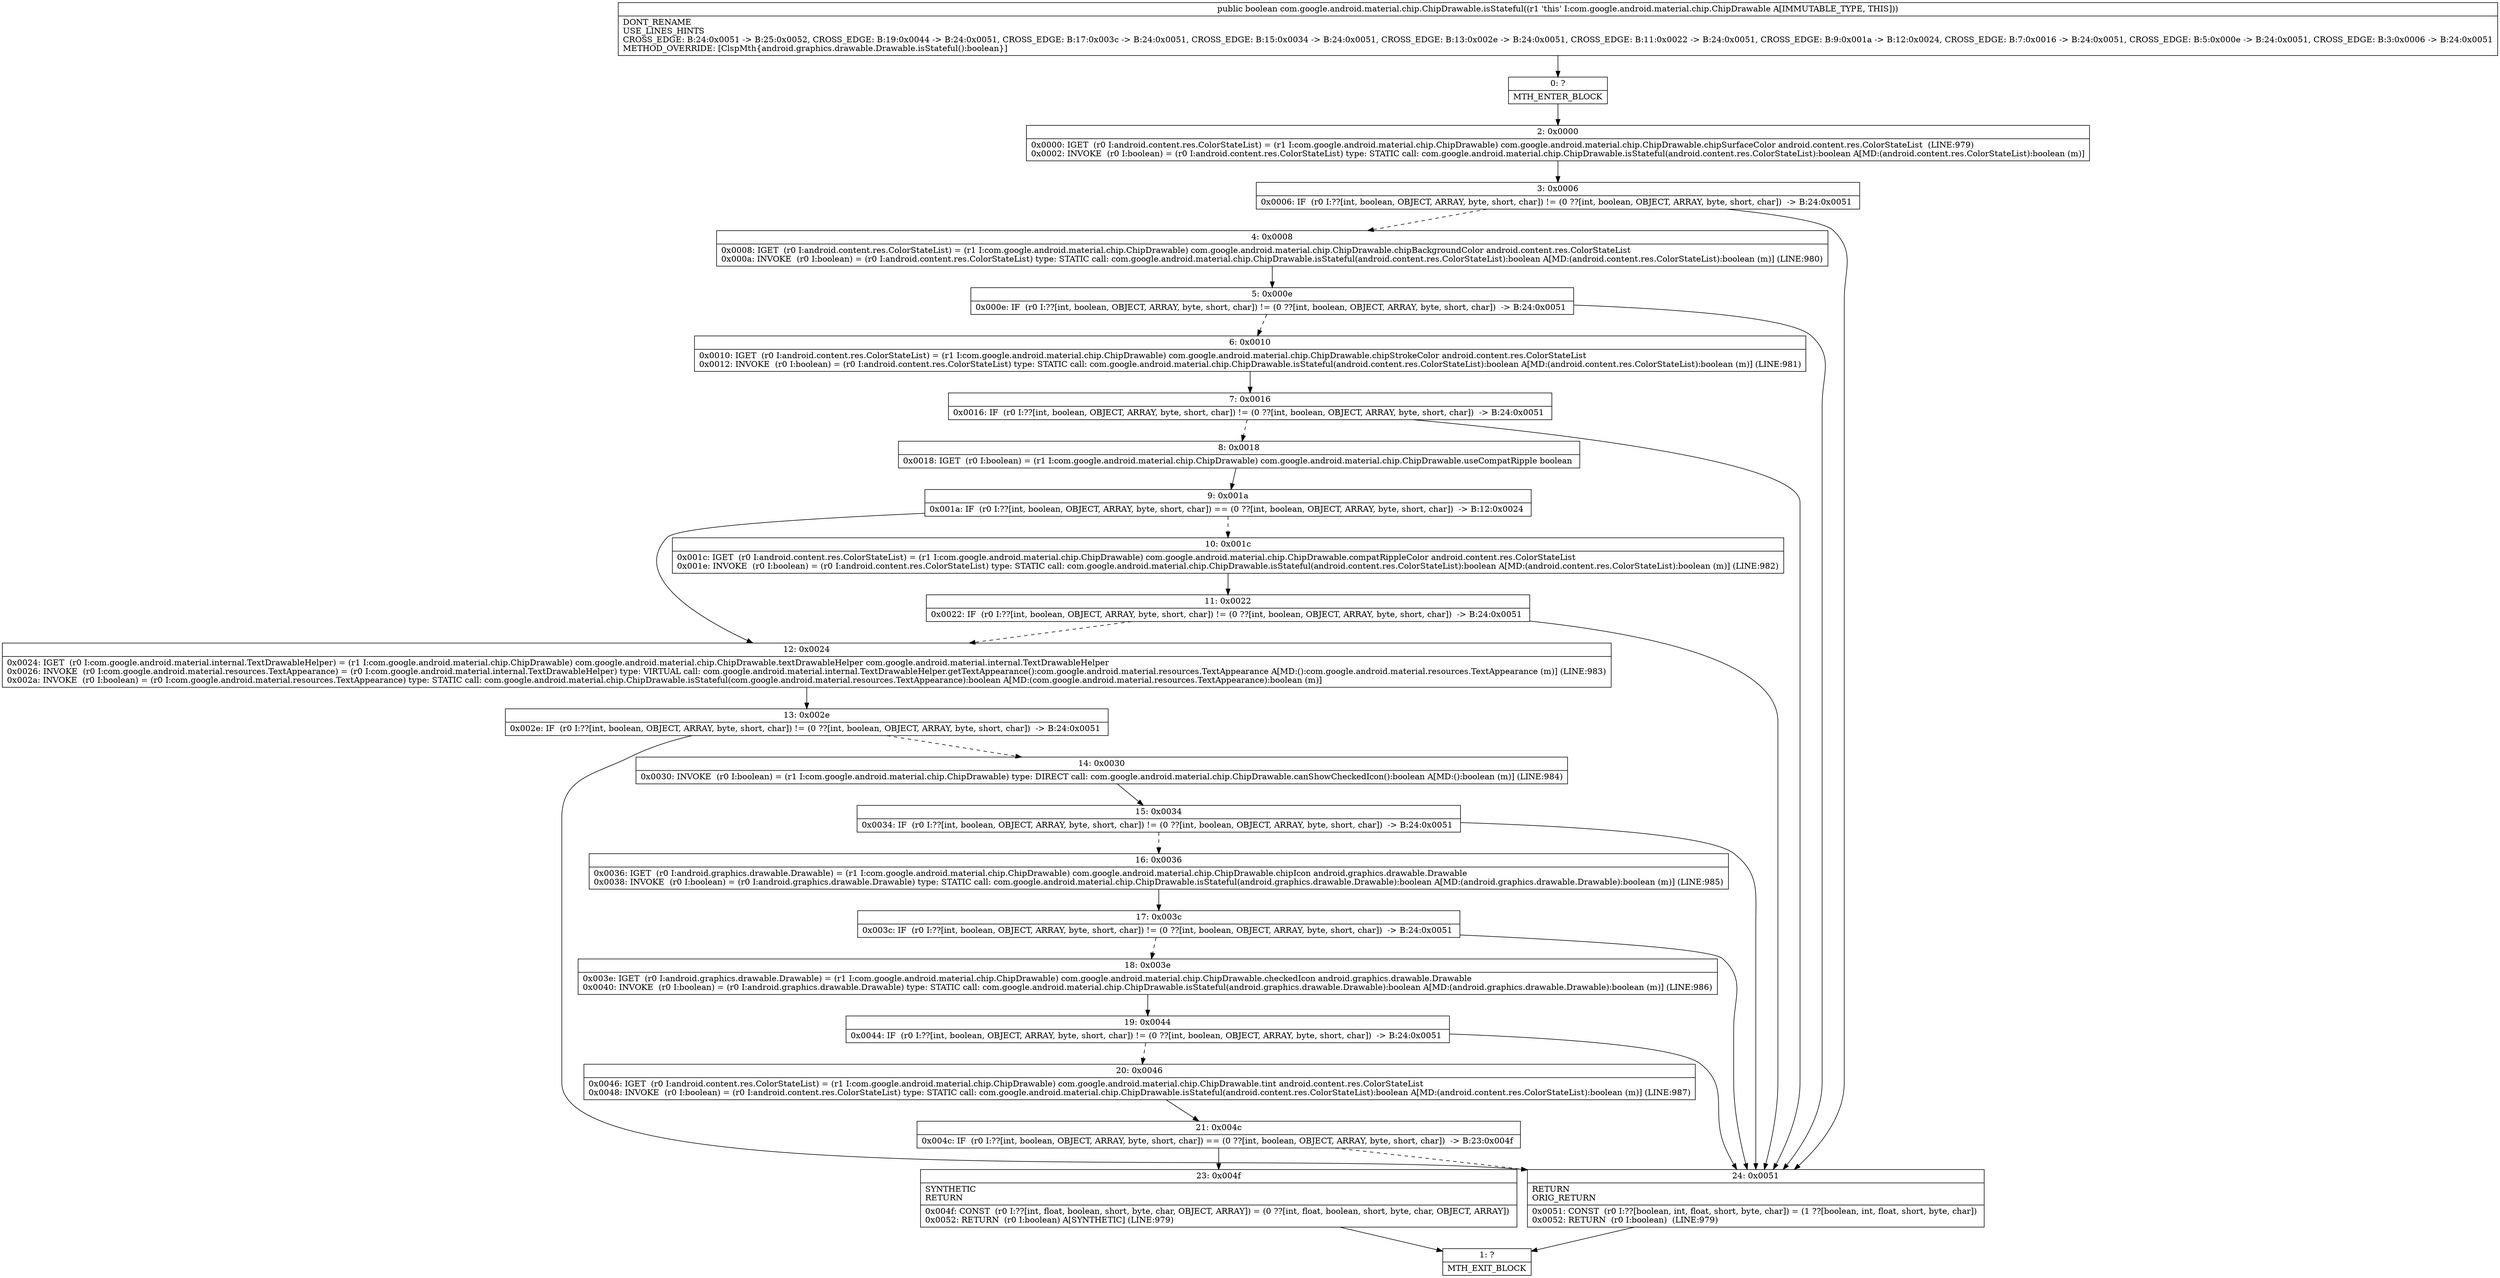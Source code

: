 digraph "CFG forcom.google.android.material.chip.ChipDrawable.isStateful()Z" {
Node_0 [shape=record,label="{0\:\ ?|MTH_ENTER_BLOCK\l}"];
Node_2 [shape=record,label="{2\:\ 0x0000|0x0000: IGET  (r0 I:android.content.res.ColorStateList) = (r1 I:com.google.android.material.chip.ChipDrawable) com.google.android.material.chip.ChipDrawable.chipSurfaceColor android.content.res.ColorStateList  (LINE:979)\l0x0002: INVOKE  (r0 I:boolean) = (r0 I:android.content.res.ColorStateList) type: STATIC call: com.google.android.material.chip.ChipDrawable.isStateful(android.content.res.ColorStateList):boolean A[MD:(android.content.res.ColorStateList):boolean (m)]\l}"];
Node_3 [shape=record,label="{3\:\ 0x0006|0x0006: IF  (r0 I:??[int, boolean, OBJECT, ARRAY, byte, short, char]) != (0 ??[int, boolean, OBJECT, ARRAY, byte, short, char])  \-\> B:24:0x0051 \l}"];
Node_4 [shape=record,label="{4\:\ 0x0008|0x0008: IGET  (r0 I:android.content.res.ColorStateList) = (r1 I:com.google.android.material.chip.ChipDrawable) com.google.android.material.chip.ChipDrawable.chipBackgroundColor android.content.res.ColorStateList \l0x000a: INVOKE  (r0 I:boolean) = (r0 I:android.content.res.ColorStateList) type: STATIC call: com.google.android.material.chip.ChipDrawable.isStateful(android.content.res.ColorStateList):boolean A[MD:(android.content.res.ColorStateList):boolean (m)] (LINE:980)\l}"];
Node_5 [shape=record,label="{5\:\ 0x000e|0x000e: IF  (r0 I:??[int, boolean, OBJECT, ARRAY, byte, short, char]) != (0 ??[int, boolean, OBJECT, ARRAY, byte, short, char])  \-\> B:24:0x0051 \l}"];
Node_6 [shape=record,label="{6\:\ 0x0010|0x0010: IGET  (r0 I:android.content.res.ColorStateList) = (r1 I:com.google.android.material.chip.ChipDrawable) com.google.android.material.chip.ChipDrawable.chipStrokeColor android.content.res.ColorStateList \l0x0012: INVOKE  (r0 I:boolean) = (r0 I:android.content.res.ColorStateList) type: STATIC call: com.google.android.material.chip.ChipDrawable.isStateful(android.content.res.ColorStateList):boolean A[MD:(android.content.res.ColorStateList):boolean (m)] (LINE:981)\l}"];
Node_7 [shape=record,label="{7\:\ 0x0016|0x0016: IF  (r0 I:??[int, boolean, OBJECT, ARRAY, byte, short, char]) != (0 ??[int, boolean, OBJECT, ARRAY, byte, short, char])  \-\> B:24:0x0051 \l}"];
Node_8 [shape=record,label="{8\:\ 0x0018|0x0018: IGET  (r0 I:boolean) = (r1 I:com.google.android.material.chip.ChipDrawable) com.google.android.material.chip.ChipDrawable.useCompatRipple boolean \l}"];
Node_9 [shape=record,label="{9\:\ 0x001a|0x001a: IF  (r0 I:??[int, boolean, OBJECT, ARRAY, byte, short, char]) == (0 ??[int, boolean, OBJECT, ARRAY, byte, short, char])  \-\> B:12:0x0024 \l}"];
Node_10 [shape=record,label="{10\:\ 0x001c|0x001c: IGET  (r0 I:android.content.res.ColorStateList) = (r1 I:com.google.android.material.chip.ChipDrawable) com.google.android.material.chip.ChipDrawable.compatRippleColor android.content.res.ColorStateList \l0x001e: INVOKE  (r0 I:boolean) = (r0 I:android.content.res.ColorStateList) type: STATIC call: com.google.android.material.chip.ChipDrawable.isStateful(android.content.res.ColorStateList):boolean A[MD:(android.content.res.ColorStateList):boolean (m)] (LINE:982)\l}"];
Node_11 [shape=record,label="{11\:\ 0x0022|0x0022: IF  (r0 I:??[int, boolean, OBJECT, ARRAY, byte, short, char]) != (0 ??[int, boolean, OBJECT, ARRAY, byte, short, char])  \-\> B:24:0x0051 \l}"];
Node_12 [shape=record,label="{12\:\ 0x0024|0x0024: IGET  (r0 I:com.google.android.material.internal.TextDrawableHelper) = (r1 I:com.google.android.material.chip.ChipDrawable) com.google.android.material.chip.ChipDrawable.textDrawableHelper com.google.android.material.internal.TextDrawableHelper \l0x0026: INVOKE  (r0 I:com.google.android.material.resources.TextAppearance) = (r0 I:com.google.android.material.internal.TextDrawableHelper) type: VIRTUAL call: com.google.android.material.internal.TextDrawableHelper.getTextAppearance():com.google.android.material.resources.TextAppearance A[MD:():com.google.android.material.resources.TextAppearance (m)] (LINE:983)\l0x002a: INVOKE  (r0 I:boolean) = (r0 I:com.google.android.material.resources.TextAppearance) type: STATIC call: com.google.android.material.chip.ChipDrawable.isStateful(com.google.android.material.resources.TextAppearance):boolean A[MD:(com.google.android.material.resources.TextAppearance):boolean (m)]\l}"];
Node_13 [shape=record,label="{13\:\ 0x002e|0x002e: IF  (r0 I:??[int, boolean, OBJECT, ARRAY, byte, short, char]) != (0 ??[int, boolean, OBJECT, ARRAY, byte, short, char])  \-\> B:24:0x0051 \l}"];
Node_14 [shape=record,label="{14\:\ 0x0030|0x0030: INVOKE  (r0 I:boolean) = (r1 I:com.google.android.material.chip.ChipDrawable) type: DIRECT call: com.google.android.material.chip.ChipDrawable.canShowCheckedIcon():boolean A[MD:():boolean (m)] (LINE:984)\l}"];
Node_15 [shape=record,label="{15\:\ 0x0034|0x0034: IF  (r0 I:??[int, boolean, OBJECT, ARRAY, byte, short, char]) != (0 ??[int, boolean, OBJECT, ARRAY, byte, short, char])  \-\> B:24:0x0051 \l}"];
Node_16 [shape=record,label="{16\:\ 0x0036|0x0036: IGET  (r0 I:android.graphics.drawable.Drawable) = (r1 I:com.google.android.material.chip.ChipDrawable) com.google.android.material.chip.ChipDrawable.chipIcon android.graphics.drawable.Drawable \l0x0038: INVOKE  (r0 I:boolean) = (r0 I:android.graphics.drawable.Drawable) type: STATIC call: com.google.android.material.chip.ChipDrawable.isStateful(android.graphics.drawable.Drawable):boolean A[MD:(android.graphics.drawable.Drawable):boolean (m)] (LINE:985)\l}"];
Node_17 [shape=record,label="{17\:\ 0x003c|0x003c: IF  (r0 I:??[int, boolean, OBJECT, ARRAY, byte, short, char]) != (0 ??[int, boolean, OBJECT, ARRAY, byte, short, char])  \-\> B:24:0x0051 \l}"];
Node_18 [shape=record,label="{18\:\ 0x003e|0x003e: IGET  (r0 I:android.graphics.drawable.Drawable) = (r1 I:com.google.android.material.chip.ChipDrawable) com.google.android.material.chip.ChipDrawable.checkedIcon android.graphics.drawable.Drawable \l0x0040: INVOKE  (r0 I:boolean) = (r0 I:android.graphics.drawable.Drawable) type: STATIC call: com.google.android.material.chip.ChipDrawable.isStateful(android.graphics.drawable.Drawable):boolean A[MD:(android.graphics.drawable.Drawable):boolean (m)] (LINE:986)\l}"];
Node_19 [shape=record,label="{19\:\ 0x0044|0x0044: IF  (r0 I:??[int, boolean, OBJECT, ARRAY, byte, short, char]) != (0 ??[int, boolean, OBJECT, ARRAY, byte, short, char])  \-\> B:24:0x0051 \l}"];
Node_20 [shape=record,label="{20\:\ 0x0046|0x0046: IGET  (r0 I:android.content.res.ColorStateList) = (r1 I:com.google.android.material.chip.ChipDrawable) com.google.android.material.chip.ChipDrawable.tint android.content.res.ColorStateList \l0x0048: INVOKE  (r0 I:boolean) = (r0 I:android.content.res.ColorStateList) type: STATIC call: com.google.android.material.chip.ChipDrawable.isStateful(android.content.res.ColorStateList):boolean A[MD:(android.content.res.ColorStateList):boolean (m)] (LINE:987)\l}"];
Node_21 [shape=record,label="{21\:\ 0x004c|0x004c: IF  (r0 I:??[int, boolean, OBJECT, ARRAY, byte, short, char]) == (0 ??[int, boolean, OBJECT, ARRAY, byte, short, char])  \-\> B:23:0x004f \l}"];
Node_23 [shape=record,label="{23\:\ 0x004f|SYNTHETIC\lRETURN\l|0x004f: CONST  (r0 I:??[int, float, boolean, short, byte, char, OBJECT, ARRAY]) = (0 ??[int, float, boolean, short, byte, char, OBJECT, ARRAY]) \l0x0052: RETURN  (r0 I:boolean) A[SYNTHETIC] (LINE:979)\l}"];
Node_1 [shape=record,label="{1\:\ ?|MTH_EXIT_BLOCK\l}"];
Node_24 [shape=record,label="{24\:\ 0x0051|RETURN\lORIG_RETURN\l|0x0051: CONST  (r0 I:??[boolean, int, float, short, byte, char]) = (1 ??[boolean, int, float, short, byte, char]) \l0x0052: RETURN  (r0 I:boolean)  (LINE:979)\l}"];
MethodNode[shape=record,label="{public boolean com.google.android.material.chip.ChipDrawable.isStateful((r1 'this' I:com.google.android.material.chip.ChipDrawable A[IMMUTABLE_TYPE, THIS]))  | DONT_RENAME\lUSE_LINES_HINTS\lCROSS_EDGE: B:24:0x0051 \-\> B:25:0x0052, CROSS_EDGE: B:19:0x0044 \-\> B:24:0x0051, CROSS_EDGE: B:17:0x003c \-\> B:24:0x0051, CROSS_EDGE: B:15:0x0034 \-\> B:24:0x0051, CROSS_EDGE: B:13:0x002e \-\> B:24:0x0051, CROSS_EDGE: B:11:0x0022 \-\> B:24:0x0051, CROSS_EDGE: B:9:0x001a \-\> B:12:0x0024, CROSS_EDGE: B:7:0x0016 \-\> B:24:0x0051, CROSS_EDGE: B:5:0x000e \-\> B:24:0x0051, CROSS_EDGE: B:3:0x0006 \-\> B:24:0x0051\lMETHOD_OVERRIDE: [ClspMth\{android.graphics.drawable.Drawable.isStateful():boolean\}]\l}"];
MethodNode -> Node_0;Node_0 -> Node_2;
Node_2 -> Node_3;
Node_3 -> Node_4[style=dashed];
Node_3 -> Node_24;
Node_4 -> Node_5;
Node_5 -> Node_6[style=dashed];
Node_5 -> Node_24;
Node_6 -> Node_7;
Node_7 -> Node_8[style=dashed];
Node_7 -> Node_24;
Node_8 -> Node_9;
Node_9 -> Node_10[style=dashed];
Node_9 -> Node_12;
Node_10 -> Node_11;
Node_11 -> Node_12[style=dashed];
Node_11 -> Node_24;
Node_12 -> Node_13;
Node_13 -> Node_14[style=dashed];
Node_13 -> Node_24;
Node_14 -> Node_15;
Node_15 -> Node_16[style=dashed];
Node_15 -> Node_24;
Node_16 -> Node_17;
Node_17 -> Node_18[style=dashed];
Node_17 -> Node_24;
Node_18 -> Node_19;
Node_19 -> Node_20[style=dashed];
Node_19 -> Node_24;
Node_20 -> Node_21;
Node_21 -> Node_23;
Node_21 -> Node_24[style=dashed];
Node_23 -> Node_1;
Node_24 -> Node_1;
}

